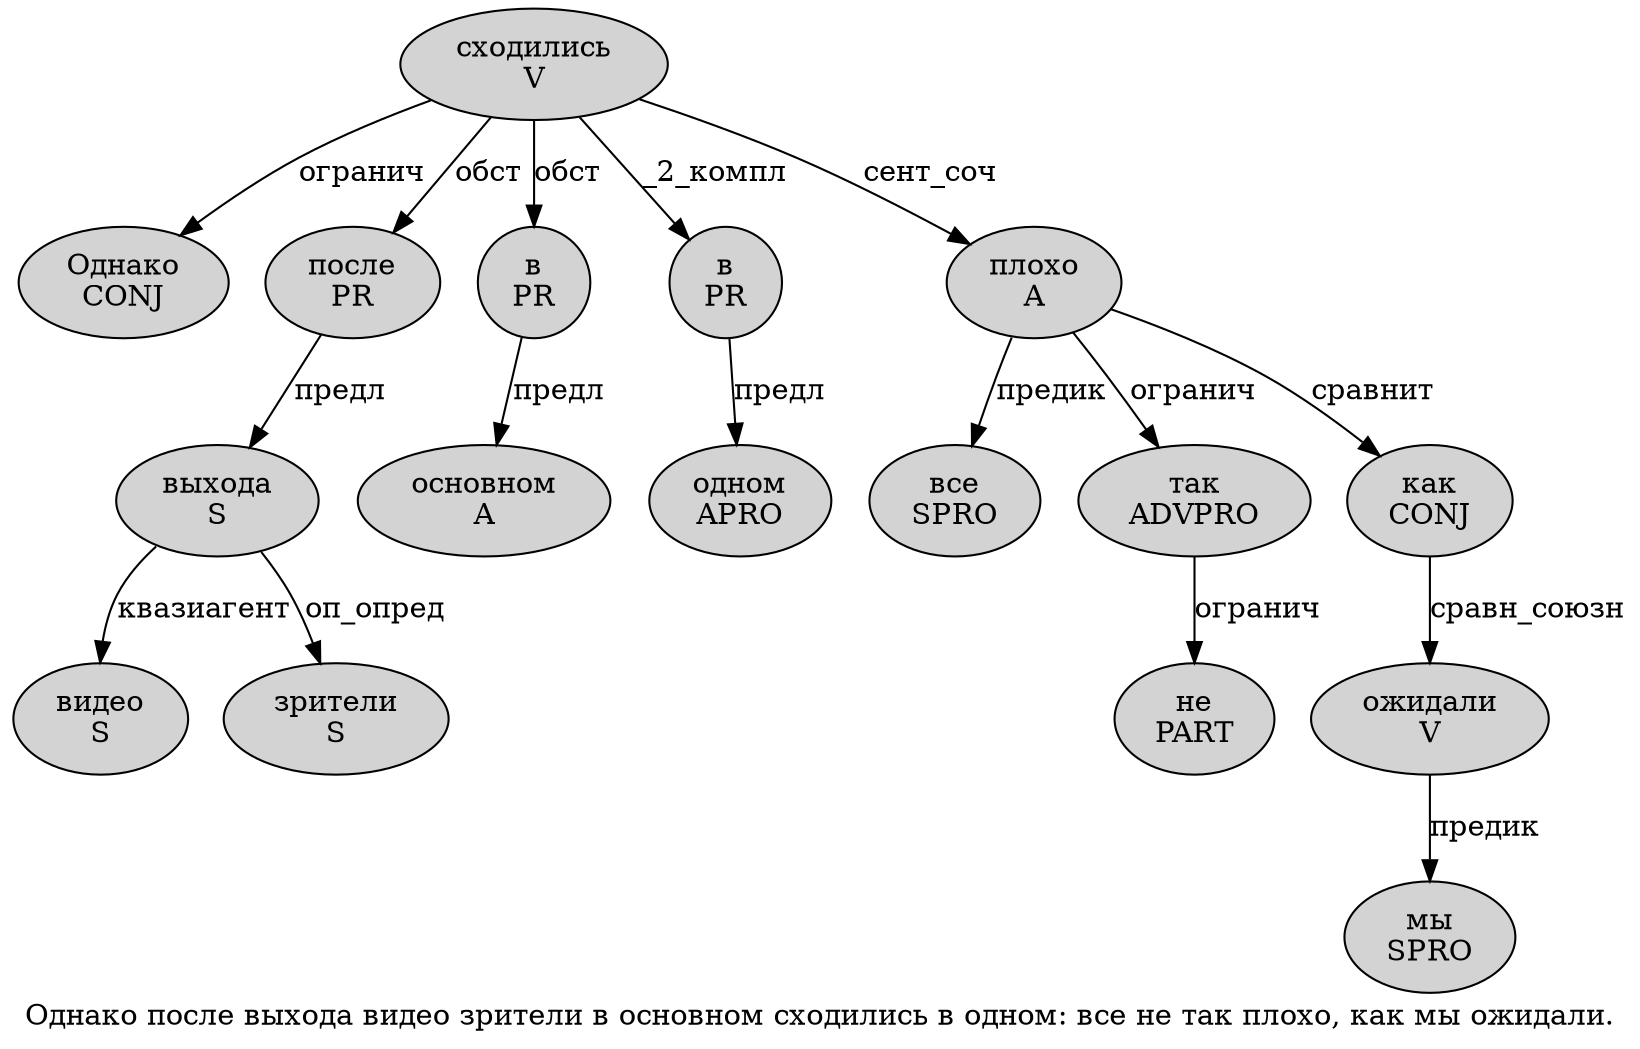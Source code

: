 digraph SENTENCE_339 {
	graph [label="Однако после выхода видео зрители в основном сходились в одном: все не так плохо, как мы ожидали."]
	node [style=filled]
		0 [label="Однако
CONJ" color="" fillcolor=lightgray penwidth=1 shape=ellipse]
		1 [label="после
PR" color="" fillcolor=lightgray penwidth=1 shape=ellipse]
		2 [label="выхода
S" color="" fillcolor=lightgray penwidth=1 shape=ellipse]
		3 [label="видео
S" color="" fillcolor=lightgray penwidth=1 shape=ellipse]
		4 [label="зрители
S" color="" fillcolor=lightgray penwidth=1 shape=ellipse]
		5 [label="в
PR" color="" fillcolor=lightgray penwidth=1 shape=ellipse]
		6 [label="основном
A" color="" fillcolor=lightgray penwidth=1 shape=ellipse]
		7 [label="сходились
V" color="" fillcolor=lightgray penwidth=1 shape=ellipse]
		8 [label="в
PR" color="" fillcolor=lightgray penwidth=1 shape=ellipse]
		9 [label="одном
APRO" color="" fillcolor=lightgray penwidth=1 shape=ellipse]
		11 [label="все
SPRO" color="" fillcolor=lightgray penwidth=1 shape=ellipse]
		12 [label="не
PART" color="" fillcolor=lightgray penwidth=1 shape=ellipse]
		13 [label="так
ADVPRO" color="" fillcolor=lightgray penwidth=1 shape=ellipse]
		14 [label="плохо
A" color="" fillcolor=lightgray penwidth=1 shape=ellipse]
		16 [label="как
CONJ" color="" fillcolor=lightgray penwidth=1 shape=ellipse]
		17 [label="мы
SPRO" color="" fillcolor=lightgray penwidth=1 shape=ellipse]
		18 [label="ожидали
V" color="" fillcolor=lightgray penwidth=1 shape=ellipse]
			5 -> 6 [label="предл"]
			18 -> 17 [label="предик"]
			7 -> 0 [label="огранич"]
			7 -> 1 [label="обст"]
			7 -> 5 [label="обст"]
			7 -> 8 [label="_2_компл"]
			7 -> 14 [label="сент_соч"]
			13 -> 12 [label="огранич"]
			14 -> 11 [label="предик"]
			14 -> 13 [label="огранич"]
			14 -> 16 [label="сравнит"]
			16 -> 18 [label="сравн_союзн"]
			2 -> 3 [label="квазиагент"]
			2 -> 4 [label="оп_опред"]
			8 -> 9 [label="предл"]
			1 -> 2 [label="предл"]
}
